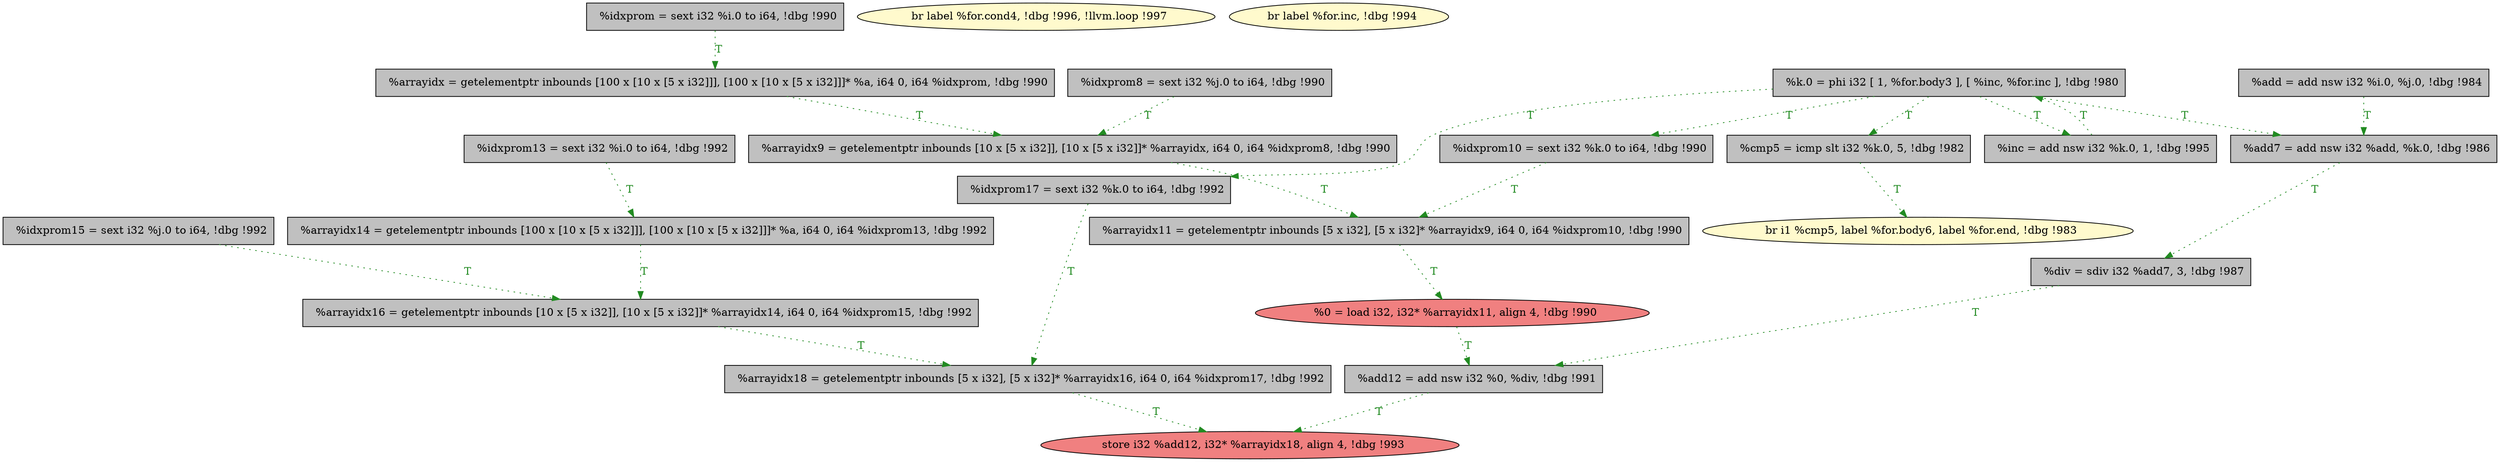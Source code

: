 
digraph G {


node240 [fillcolor=lightcoral,label="  %0 = load i32, i32* %arrayidx11, align 4, !dbg !990",shape=ellipse,style=filled ]
node238 [fillcolor=grey,label="  %arrayidx11 = getelementptr inbounds [5 x i32], [5 x i32]* %arrayidx9, i64 0, i64 %idxprom10, !dbg !990",shape=rectangle,style=filled ]
node239 [fillcolor=lemonchiffon,label="  br label %for.cond4, !dbg !996, !llvm.loop !997",shape=ellipse,style=filled ]
node236 [fillcolor=grey,label="  %arrayidx18 = getelementptr inbounds [5 x i32], [5 x i32]* %arrayidx16, i64 0, i64 %idxprom17, !dbg !992",shape=rectangle,style=filled ]
node235 [fillcolor=grey,label="  %idxprom8 = sext i32 %j.0 to i64, !dbg !990",shape=rectangle,style=filled ]
node234 [fillcolor=grey,label="  %idxprom = sext i32 %i.0 to i64, !dbg !990",shape=rectangle,style=filled ]
node233 [fillcolor=grey,label="  %inc = add nsw i32 %k.0, 1, !dbg !995",shape=rectangle,style=filled ]
node221 [fillcolor=grey,label="  %idxprom15 = sext i32 %j.0 to i64, !dbg !992",shape=rectangle,style=filled ]
node220 [fillcolor=grey,label="  %arrayidx16 = getelementptr inbounds [10 x [5 x i32]], [10 x [5 x i32]]* %arrayidx14, i64 0, i64 %idxprom15, !dbg !992",shape=rectangle,style=filled ]
node219 [fillcolor=lemonchiffon,label="  br label %for.inc, !dbg !994",shape=ellipse,style=filled ]
node217 [fillcolor=lightcoral,label="  store i32 %add12, i32* %arrayidx18, align 4, !dbg !993",shape=ellipse,style=filled ]
node222 [fillcolor=grey,label="  %div = sdiv i32 %add7, 3, !dbg !987",shape=rectangle,style=filled ]
node224 [fillcolor=grey,label="  %arrayidx = getelementptr inbounds [100 x [10 x [5 x i32]]], [100 x [10 x [5 x i32]]]* %a, i64 0, i64 %idxprom, !dbg !990",shape=rectangle,style=filled ]
node231 [fillcolor=grey,label="  %add12 = add nsw i32 %0, %div, !dbg !991",shape=rectangle,style=filled ]
node218 [fillcolor=grey,label="  %idxprom17 = sext i32 %k.0 to i64, !dbg !992",shape=rectangle,style=filled ]
node225 [fillcolor=grey,label="  %add = add nsw i32 %i.0, %j.0, !dbg !984",shape=rectangle,style=filled ]
node223 [fillcolor=lemonchiffon,label="  br i1 %cmp5, label %for.body6, label %for.end, !dbg !983",shape=ellipse,style=filled ]
node226 [fillcolor=grey,label="  %arrayidx9 = getelementptr inbounds [10 x [5 x i32]], [10 x [5 x i32]]* %arrayidx, i64 0, i64 %idxprom8, !dbg !990",shape=rectangle,style=filled ]
node237 [fillcolor=grey,label="  %idxprom10 = sext i32 %k.0 to i64, !dbg !990",shape=rectangle,style=filled ]
node228 [fillcolor=grey,label="  %k.0 = phi i32 [ 1, %for.body3 ], [ %inc, %for.inc ], !dbg !980",shape=rectangle,style=filled ]
node229 [fillcolor=grey,label="  %arrayidx14 = getelementptr inbounds [100 x [10 x [5 x i32]]], [100 x [10 x [5 x i32]]]* %a, i64 0, i64 %idxprom13, !dbg !992",shape=rectangle,style=filled ]
node227 [fillcolor=grey,label="  %add7 = add nsw i32 %add, %k.0, !dbg !986",shape=rectangle,style=filled ]
node230 [fillcolor=grey,label="  %cmp5 = icmp slt i32 %k.0, 5, !dbg !982",shape=rectangle,style=filled ]
node232 [fillcolor=grey,label="  %idxprom13 = sext i32 %i.0 to i64, !dbg !992",shape=rectangle,style=filled ]

node229->node220 [style=dotted,color=forestgreen,label="T",fontcolor=forestgreen ]
node228->node227 [style=dotted,color=forestgreen,label="T",fontcolor=forestgreen ]
node228->node237 [style=dotted,color=forestgreen,label="T",fontcolor=forestgreen ]
node236->node217 [style=dotted,color=forestgreen,label="T",fontcolor=forestgreen ]
node227->node222 [style=dotted,color=forestgreen,label="T",fontcolor=forestgreen ]
node230->node223 [style=dotted,color=forestgreen,label="T",fontcolor=forestgreen ]
node220->node236 [style=dotted,color=forestgreen,label="T",fontcolor=forestgreen ]
node235->node226 [style=dotted,color=forestgreen,label="T",fontcolor=forestgreen ]
node234->node224 [style=dotted,color=forestgreen,label="T",fontcolor=forestgreen ]
node232->node229 [style=dotted,color=forestgreen,label="T",fontcolor=forestgreen ]
node233->node228 [style=dotted,color=forestgreen,label="T",fontcolor=forestgreen ]
node228->node218 [style=dotted,color=forestgreen,label="T",fontcolor=forestgreen ]
node218->node236 [style=dotted,color=forestgreen,label="T",fontcolor=forestgreen ]
node240->node231 [style=dotted,color=forestgreen,label="T",fontcolor=forestgreen ]
node225->node227 [style=dotted,color=forestgreen,label="T",fontcolor=forestgreen ]
node238->node240 [style=dotted,color=forestgreen,label="T",fontcolor=forestgreen ]
node221->node220 [style=dotted,color=forestgreen,label="T",fontcolor=forestgreen ]
node237->node238 [style=dotted,color=forestgreen,label="T",fontcolor=forestgreen ]
node224->node226 [style=dotted,color=forestgreen,label="T",fontcolor=forestgreen ]
node228->node230 [style=dotted,color=forestgreen,label="T",fontcolor=forestgreen ]
node222->node231 [style=dotted,color=forestgreen,label="T",fontcolor=forestgreen ]
node226->node238 [style=dotted,color=forestgreen,label="T",fontcolor=forestgreen ]
node231->node217 [style=dotted,color=forestgreen,label="T",fontcolor=forestgreen ]
node228->node233 [style=dotted,color=forestgreen,label="T",fontcolor=forestgreen ]


}
